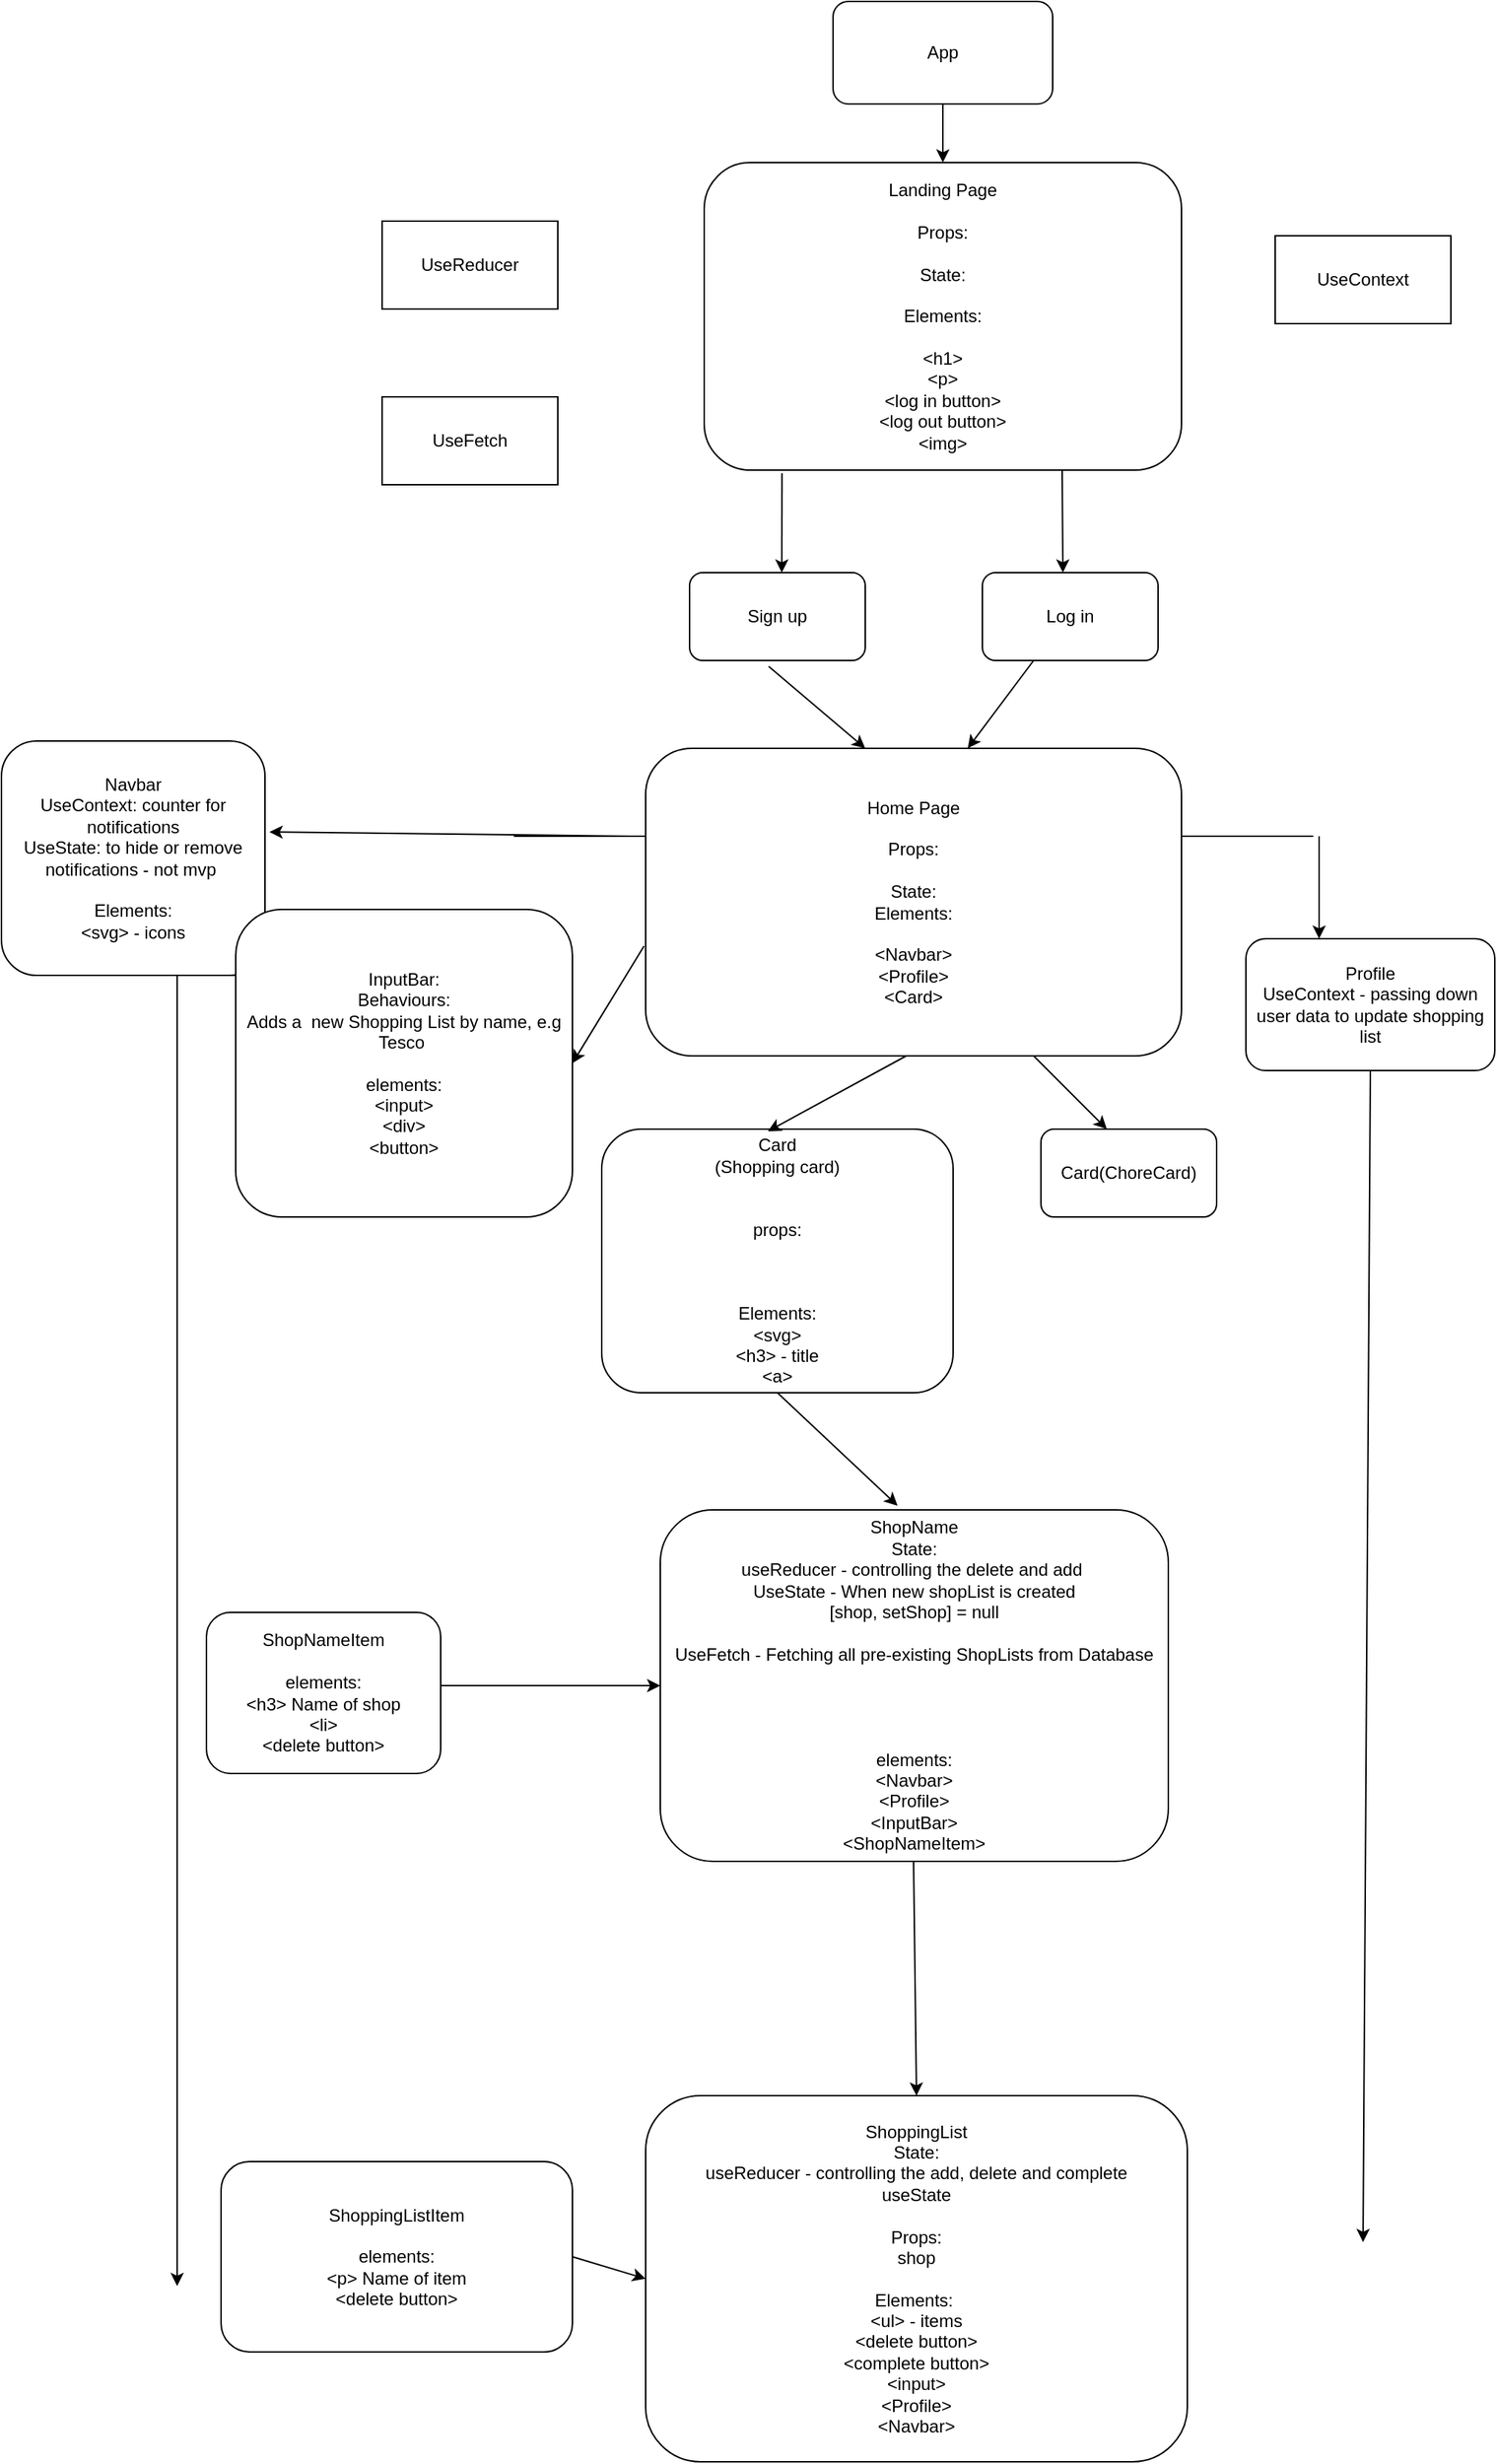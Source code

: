 <mxfile>
    <diagram id="EcV0npUJ-lvtQeWcKfJA" name="Page-1">
        <mxGraphModel dx="2035" dy="595" grid="1" gridSize="10" guides="1" tooltips="1" connect="1" arrows="1" fold="1" page="1" pageScale="1" pageWidth="827" pageHeight="1169" math="0" shadow="0">
            <root>
                <mxCell id="0"/>
                <mxCell id="1" parent="0"/>
                <mxCell id="5" value="" style="edgeStyle=none;html=1;" edge="1" parent="1" source="3" target="4">
                    <mxGeometry relative="1" as="geometry"/>
                </mxCell>
                <mxCell id="3" value="App" style="rounded=1;whiteSpace=wrap;html=1;" vertex="1" parent="1">
                    <mxGeometry x="358" width="150" height="70" as="geometry"/>
                </mxCell>
                <mxCell id="4" value="Landing Page&lt;br&gt;&lt;br&gt;Props:&lt;br&gt;&lt;br&gt;State:&lt;br&gt;&lt;br&gt;Elements:&lt;br&gt;&lt;br&gt;&amp;lt;h1&amp;gt;&lt;br&gt;&amp;lt;p&amp;gt;&lt;br&gt;&amp;lt;log in button&amp;gt;&lt;br&gt;&amp;lt;log out button&amp;gt;&lt;br&gt;&amp;lt;img&amp;gt;" style="whiteSpace=wrap;html=1;rounded=1;" vertex="1" parent="1">
                    <mxGeometry x="270" y="110" width="326" height="210" as="geometry"/>
                </mxCell>
                <mxCell id="6" value="" style="endArrow=classic;html=1;exitX=0.163;exitY=1.01;exitDx=0;exitDy=0;exitPerimeter=0;" edge="1" parent="1" source="4">
                    <mxGeometry width="50" height="50" relative="1" as="geometry">
                        <mxPoint x="310" y="420" as="sourcePoint"/>
                        <mxPoint x="323" y="390" as="targetPoint"/>
                    </mxGeometry>
                </mxCell>
                <mxCell id="7" value="" style="endArrow=classic;html=1;exitX=0.75;exitY=1;exitDx=0;exitDy=0;" edge="1" parent="1" source="4">
                    <mxGeometry width="50" height="50" relative="1" as="geometry">
                        <mxPoint x="510" y="390" as="sourcePoint"/>
                        <mxPoint x="515" y="390" as="targetPoint"/>
                    </mxGeometry>
                </mxCell>
                <mxCell id="8" value="Sign up" style="rounded=1;whiteSpace=wrap;html=1;" vertex="1" parent="1">
                    <mxGeometry x="260" y="390" width="120" height="60" as="geometry"/>
                </mxCell>
                <mxCell id="9" value="Log in" style="rounded=1;whiteSpace=wrap;html=1;" vertex="1" parent="1">
                    <mxGeometry x="460" y="390" width="120" height="60" as="geometry"/>
                </mxCell>
                <mxCell id="12" value="" style="endArrow=classic;html=1;exitX=0.45;exitY=1.067;exitDx=0;exitDy=0;exitPerimeter=0;" edge="1" parent="1" source="8">
                    <mxGeometry width="50" height="50" relative="1" as="geometry">
                        <mxPoint x="308" y="510" as="sourcePoint"/>
                        <mxPoint x="380" y="510" as="targetPoint"/>
                    </mxGeometry>
                </mxCell>
                <mxCell id="13" value="" style="endArrow=classic;html=1;" edge="1" parent="1">
                    <mxGeometry width="50" height="50" relative="1" as="geometry">
                        <mxPoint x="495" y="450" as="sourcePoint"/>
                        <mxPoint x="450" y="510" as="targetPoint"/>
                    </mxGeometry>
                </mxCell>
                <mxCell id="14" value="Home Page&lt;br&gt;&lt;br&gt;Props:&lt;br&gt;&lt;br&gt;State:&lt;br&gt;Elements:&lt;br&gt;&lt;br&gt;&amp;lt;Navbar&amp;gt;&lt;br&gt;&amp;lt;Profile&amp;gt;&lt;br&gt;&amp;lt;Card&amp;gt;" style="rounded=1;whiteSpace=wrap;html=1;" vertex="1" parent="1">
                    <mxGeometry x="230" y="510" width="366" height="210" as="geometry"/>
                </mxCell>
                <mxCell id="15" value="Card&lt;br&gt;(Shopping card)&lt;br&gt;&lt;br&gt;&lt;br&gt;props:&lt;br&gt;&lt;br&gt;&lt;br&gt;&lt;br&gt;Elements:&lt;br&gt;&amp;lt;svg&amp;gt;&lt;br&gt;&amp;lt;h3&amp;gt; - title&lt;br&gt;&amp;lt;a&amp;gt;&lt;br&gt;" style="rounded=1;whiteSpace=wrap;html=1;" vertex="1" parent="1">
                    <mxGeometry x="200" y="770" width="240" height="180" as="geometry"/>
                </mxCell>
                <mxCell id="16" value="" style="endArrow=classic;html=1;entryX=0.473;entryY=0.008;entryDx=0;entryDy=0;entryPerimeter=0;" edge="1" parent="1" target="15">
                    <mxGeometry width="50" height="50" relative="1" as="geometry">
                        <mxPoint x="408" y="720" as="sourcePoint"/>
                        <mxPoint x="458" y="670" as="targetPoint"/>
                    </mxGeometry>
                </mxCell>
                <mxCell id="17" value="ShopName&lt;br&gt;State:&lt;br&gt;useReducer - controlling the delete and add&amp;nbsp;&lt;br&gt;UseState - When new shopList is created&lt;br&gt;[shop, setShop] = null&lt;br&gt;&lt;br&gt;UseFetch - Fetching all pre-existing ShopLists from Database&lt;br&gt;&lt;br&gt;&lt;br&gt;&lt;br&gt;&lt;br&gt;elements:&lt;br&gt;&amp;lt;Navbar&amp;gt;&lt;br&gt;&amp;lt;Profile&amp;gt;&lt;br&gt;&amp;lt;InputBar&amp;gt;&lt;br&gt;&amp;lt;ShopNameItem&amp;gt;" style="rounded=1;whiteSpace=wrap;html=1;" vertex="1" parent="1">
                    <mxGeometry x="240" y="1030" width="347" height="240" as="geometry"/>
                </mxCell>
                <mxCell id="18" value="" style="endArrow=classic;html=1;entryX=0.467;entryY=-0.012;entryDx=0;entryDy=0;entryPerimeter=0;exitX=0.5;exitY=1;exitDx=0;exitDy=0;" edge="1" parent="1" source="15" target="17">
                    <mxGeometry width="50" height="50" relative="1" as="geometry">
                        <mxPoint x="400" y="980" as="sourcePoint"/>
                        <mxPoint x="450" y="930" as="targetPoint"/>
                        <Array as="points"/>
                    </mxGeometry>
                </mxCell>
                <mxCell id="19" value="" style="endArrow=classic;html=1;entryX=0.5;entryY=0;entryDx=0;entryDy=0;" edge="1" parent="1" target="20">
                    <mxGeometry width="50" height="50" relative="1" as="geometry">
                        <mxPoint x="413" y="1270" as="sourcePoint"/>
                        <mxPoint x="413" y="1440" as="targetPoint"/>
                        <Array as="points"/>
                    </mxGeometry>
                </mxCell>
                <mxCell id="20" value="ShoppingList&lt;br&gt;State:&lt;br&gt;useReducer - controlling the add, delete and complete&lt;br&gt;useState&lt;br&gt;&lt;br&gt;Props:&lt;br&gt;shop&lt;br&gt;&lt;br&gt;Elements:&amp;nbsp;&lt;br&gt;&amp;lt;ul&amp;gt; - items&lt;br&gt;&amp;lt;delete button&amp;gt;&lt;br&gt;&amp;lt;complete button&amp;gt;&lt;br&gt;&amp;lt;input&amp;gt;&lt;br&gt;&amp;lt;Profile&amp;gt;&lt;br&gt;&amp;lt;Navbar&amp;gt;" style="rounded=1;whiteSpace=wrap;html=1;" vertex="1" parent="1">
                    <mxGeometry x="230" y="1430" width="370" height="250" as="geometry"/>
                </mxCell>
                <mxCell id="21" value="" style="endArrow=classic;html=1;entryX=1.017;entryY=0.388;entryDx=0;entryDy=0;entryPerimeter=0;" edge="1" parent="1" target="23">
                    <mxGeometry width="50" height="50" relative="1" as="geometry">
                        <mxPoint x="220" y="570" as="sourcePoint"/>
                        <mxPoint x="10" y="570" as="targetPoint"/>
                    </mxGeometry>
                </mxCell>
                <mxCell id="22" value="" style="endArrow=none;html=1;exitX=0;exitY=0.286;exitDx=0;exitDy=0;exitPerimeter=0;" edge="1" parent="1" source="14">
                    <mxGeometry width="50" height="50" relative="1" as="geometry">
                        <mxPoint x="170" y="600" as="sourcePoint"/>
                        <mxPoint x="140" y="570" as="targetPoint"/>
                        <Array as="points">
                            <mxPoint x="200" y="570"/>
                        </Array>
                    </mxGeometry>
                </mxCell>
                <mxCell id="23" value="Navbar&lt;br&gt;UseContext: counter for notifications&lt;br&gt;UseState: to hide or remove notifications - not mvp&amp;nbsp;&lt;br&gt;&lt;br&gt;Elements:&lt;br&gt;&amp;lt;svg&amp;gt; - icons" style="rounded=1;whiteSpace=wrap;html=1;" vertex="1" parent="1">
                    <mxGeometry x="-210" y="505" width="180" height="160" as="geometry"/>
                </mxCell>
                <mxCell id="24" value="Profile&lt;br&gt;UseContext - passing down user data to update shopping list" style="rounded=1;whiteSpace=wrap;html=1;" vertex="1" parent="1">
                    <mxGeometry x="640" y="640" width="170" height="90" as="geometry"/>
                </mxCell>
                <mxCell id="25" value="" style="endArrow=none;html=1;exitX=0;exitY=0.286;exitDx=0;exitDy=0;exitPerimeter=0;" edge="1" parent="1">
                    <mxGeometry width="50" height="50" relative="1" as="geometry">
                        <mxPoint x="686" y="570.06" as="sourcePoint"/>
                        <mxPoint x="596" y="570" as="targetPoint"/>
                        <Array as="points">
                            <mxPoint x="656" y="570"/>
                        </Array>
                    </mxGeometry>
                </mxCell>
                <mxCell id="26" value="" style="endArrow=classic;html=1;" edge="1" parent="1">
                    <mxGeometry width="50" height="50" relative="1" as="geometry">
                        <mxPoint x="690" y="570" as="sourcePoint"/>
                        <mxPoint x="690" y="640" as="targetPoint"/>
                    </mxGeometry>
                </mxCell>
                <mxCell id="27" value="UseReducer" style="rounded=0;whiteSpace=wrap;html=1;" vertex="1" parent="1">
                    <mxGeometry x="50" y="150" width="120" height="60" as="geometry"/>
                </mxCell>
                <mxCell id="28" value="UseContext" style="rounded=0;whiteSpace=wrap;html=1;" vertex="1" parent="1">
                    <mxGeometry x="660" y="160" width="120" height="60" as="geometry"/>
                </mxCell>
                <mxCell id="29" value="UseFetch" style="rounded=0;whiteSpace=wrap;html=1;" vertex="1" parent="1">
                    <mxGeometry x="50" y="270" width="120" height="60" as="geometry"/>
                </mxCell>
                <mxCell id="30" value="" style="endArrow=classic;html=1;" edge="1" parent="1">
                    <mxGeometry width="50" height="50" relative="1" as="geometry">
                        <mxPoint x="-90" y="665" as="sourcePoint"/>
                        <mxPoint x="-90" y="1560" as="targetPoint"/>
                    </mxGeometry>
                </mxCell>
                <mxCell id="31" value="" style="endArrow=classic;html=1;exitX=0.5;exitY=1;exitDx=0;exitDy=0;" edge="1" parent="1" source="24">
                    <mxGeometry width="50" height="50" relative="1" as="geometry">
                        <mxPoint x="699.5" y="700" as="sourcePoint"/>
                        <mxPoint x="720" y="1530" as="targetPoint"/>
                    </mxGeometry>
                </mxCell>
                <mxCell id="32" value="InputBar:&lt;br&gt;Behaviours:&lt;br&gt;Adds a&amp;nbsp; new Shopping List by name, e.g Tesco&amp;nbsp;&lt;br&gt;&lt;br&gt;elements:&lt;br&gt;&amp;lt;input&amp;gt;&lt;br&gt;&amp;lt;div&amp;gt;&lt;br&gt;&amp;lt;button&amp;gt;" style="rounded=1;whiteSpace=wrap;html=1;" vertex="1" parent="1">
                    <mxGeometry x="-50" y="620" width="230" height="210" as="geometry"/>
                </mxCell>
                <mxCell id="33" value="" style="endArrow=classic;html=1;exitX=-0.003;exitY=0.643;exitDx=0;exitDy=0;exitPerimeter=0;entryX=1;entryY=0.5;entryDx=0;entryDy=0;" edge="1" parent="1" source="14" target="32">
                    <mxGeometry width="50" height="50" relative="1" as="geometry">
                        <mxPoint x="160" y="650" as="sourcePoint"/>
                        <mxPoint x="210" y="600" as="targetPoint"/>
                    </mxGeometry>
                </mxCell>
                <mxCell id="34" value="ShoppingListItem&lt;br&gt;&lt;br&gt;elements:&lt;br&gt;&amp;lt;p&amp;gt; Name of item&lt;br&gt;&amp;lt;delete button&amp;gt;&lt;br&gt;" style="rounded=1;whiteSpace=wrap;html=1;" vertex="1" parent="1">
                    <mxGeometry x="-60" y="1475" width="240" height="130" as="geometry"/>
                </mxCell>
                <mxCell id="36" value="" style="endArrow=classic;html=1;exitX=1;exitY=0.5;exitDx=0;exitDy=0;entryX=0;entryY=0.5;entryDx=0;entryDy=0;" edge="1" parent="1" source="34" target="20">
                    <mxGeometry width="50" height="50" relative="1" as="geometry">
                        <mxPoint x="310" y="1490" as="sourcePoint"/>
                        <mxPoint x="300" y="1610" as="targetPoint"/>
                    </mxGeometry>
                </mxCell>
                <mxCell id="37" value="ShopNameItem&lt;br&gt;&lt;br&gt;elements:&lt;br&gt;&amp;lt;h3&amp;gt; Name of shop&lt;br&gt;&amp;lt;li&amp;gt;&lt;br&gt;&amp;lt;delete button&amp;gt;" style="rounded=1;whiteSpace=wrap;html=1;" vertex="1" parent="1">
                    <mxGeometry x="-70" y="1100" width="160" height="110" as="geometry"/>
                </mxCell>
                <mxCell id="38" value="" style="endArrow=classic;html=1;entryX=0;entryY=0.5;entryDx=0;entryDy=0;" edge="1" parent="1" target="17">
                    <mxGeometry width="50" height="50" relative="1" as="geometry">
                        <mxPoint x="90" y="1150" as="sourcePoint"/>
                        <mxPoint x="140" y="1100" as="targetPoint"/>
                    </mxGeometry>
                </mxCell>
                <mxCell id="40" value="" style="endArrow=classic;html=1;" edge="1" parent="1">
                    <mxGeometry width="50" height="50" relative="1" as="geometry">
                        <mxPoint x="495" y="720" as="sourcePoint"/>
                        <mxPoint x="545" y="770" as="targetPoint"/>
                    </mxGeometry>
                </mxCell>
                <mxCell id="41" value="Card(ChoreCard)" style="rounded=1;whiteSpace=wrap;html=1;" vertex="1" parent="1">
                    <mxGeometry x="500" y="770" width="120" height="60" as="geometry"/>
                </mxCell>
            </root>
        </mxGraphModel>
    </diagram>
</mxfile>